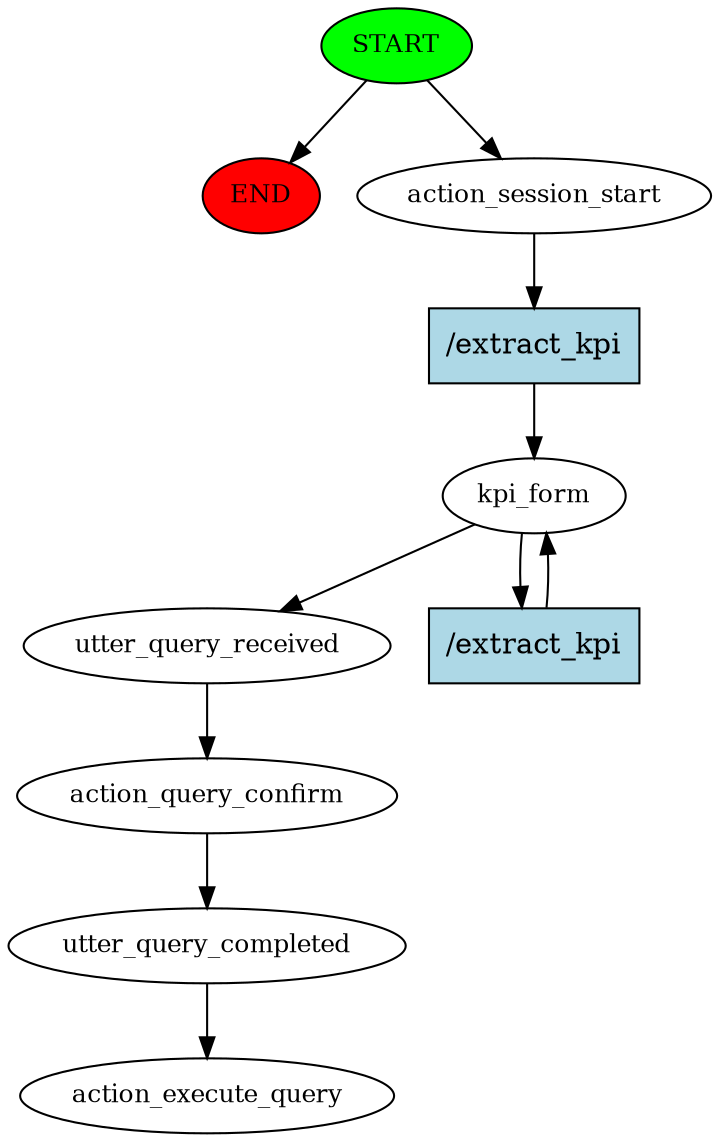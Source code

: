 digraph  {
0 [class="start active", fillcolor=green, fontsize=12, label=START, style=filled];
"-1" [class=end, fillcolor=red, fontsize=12, label=END, style=filled];
1 [class=active, fontsize=12, label=action_session_start];
2 [class=active, fontsize=12, label=kpi_form];
4 [class=active, fontsize=12, label=utter_query_received];
5 [class=active, fontsize=12, label=action_query_confirm];
6 [class=active, fontsize=12, label=utter_query_completed];
7 [class="dashed active", fontsize=12, label=action_execute_query];
8 [class="intent active", fillcolor=lightblue, label="/extract_kpi", shape=rect, style=filled];
9 [class="intent active", fillcolor=lightblue, label="/extract_kpi", shape=rect, style=filled];
0 -> "-1"  [class="", key=NONE, label=""];
0 -> 1  [class=active, key=NONE, label=""];
1 -> 8  [class=active, key=0];
2 -> 4  [class=active, key=NONE, label=""];
2 -> 9  [class=active, key=0];
4 -> 5  [class=active, key=NONE, label=""];
5 -> 6  [class=active, key=NONE, label=""];
6 -> 7  [class=active, key=NONE, label=""];
8 -> 2  [class=active, key=0];
9 -> 2  [class=active, key=0];
}
